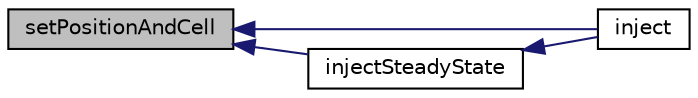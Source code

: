 digraph "setPositionAndCell"
{
  bgcolor="transparent";
  edge [fontname="Helvetica",fontsize="10",labelfontname="Helvetica",labelfontsize="10"];
  node [fontname="Helvetica",fontsize="10",shape=record];
  rankdir="LR";
  Node1309 [label="setPositionAndCell",height=0.2,width=0.4,color="black", fillcolor="grey75", style="filled", fontcolor="black"];
  Node1309 -> Node1310 [dir="back",color="midnightblue",fontsize="10",style="solid",fontname="Helvetica"];
  Node1310 [label="inject",height=0.2,width=0.4,color="black",URL="$a25201.html#ad56021712258ad92961ed1dcb0941870",tooltip="Main injection loop. "];
  Node1309 -> Node1311 [dir="back",color="midnightblue",fontsize="10",style="solid",fontname="Helvetica"];
  Node1311 [label="injectSteadyState",height=0.2,width=0.4,color="black",URL="$a25201.html#a9c90fd504e4159250942be6d20db9095",tooltip="Main injection loop - steady-state. "];
  Node1311 -> Node1310 [dir="back",color="midnightblue",fontsize="10",style="solid",fontname="Helvetica"];
}
